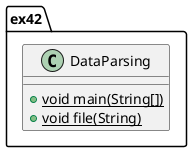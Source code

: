 @startuml
class ex42.DataParsing {
+ {static} void main(String[])
+ {static} void file(String)
}
@enduml